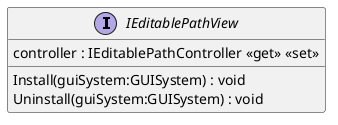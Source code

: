 @startuml
interface IEditablePathView {
    controller : IEditablePathController <<get>> <<set>>
    Install(guiSystem:GUISystem) : void
    Uninstall(guiSystem:GUISystem) : void
}
@enduml
